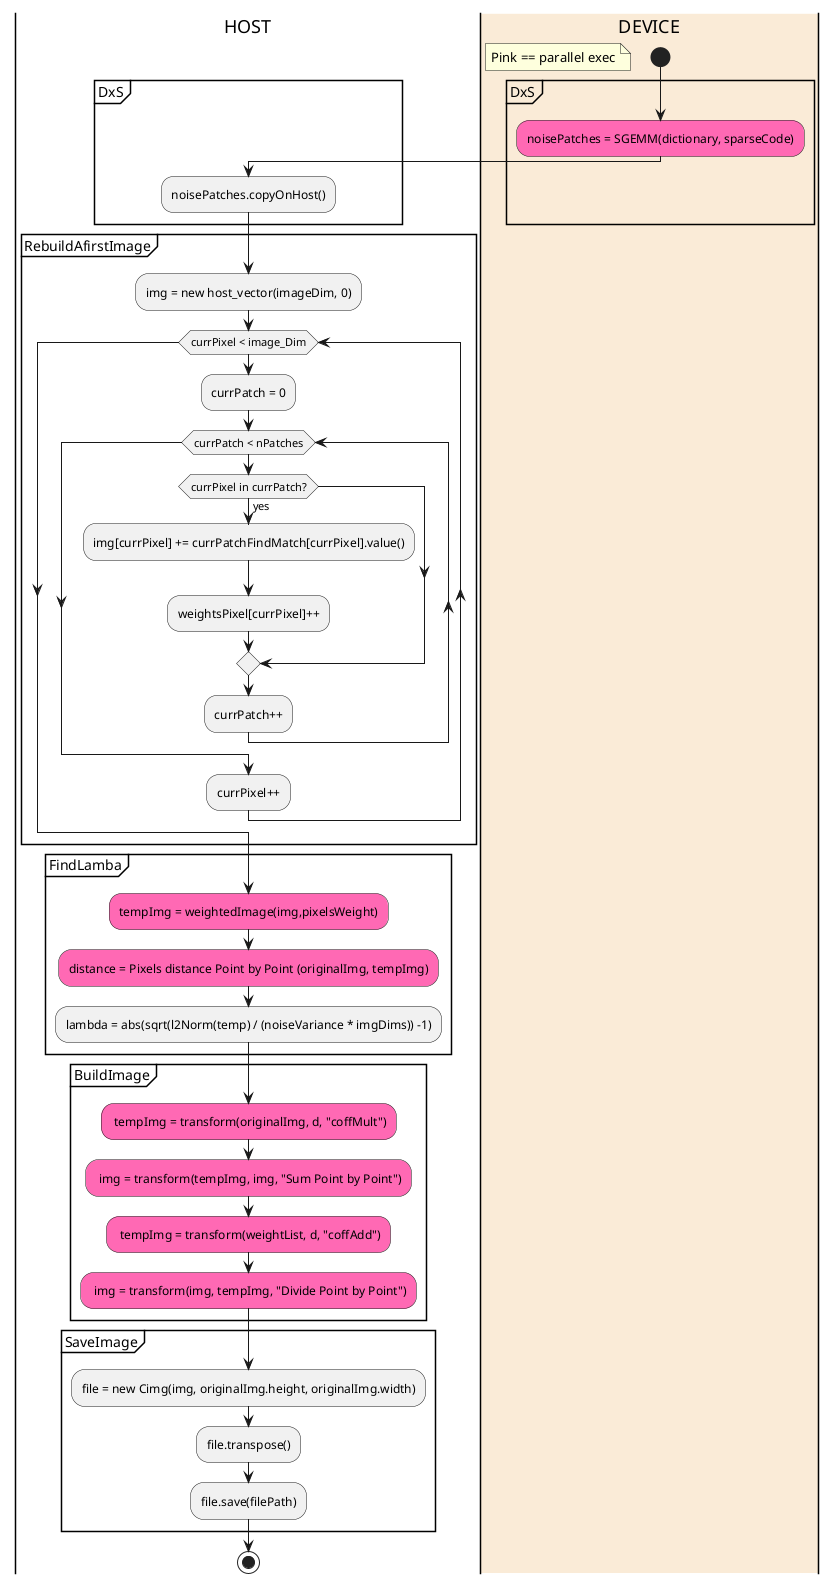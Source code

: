 @startuml BuildImageDenoisedDiagram
|HOST|
|#AntiqueWhite|DEVICE|
start
floating note: Pink == parallel exec
partition DxS {
    #HotPink:noisePatches = SGEMM(dictionary, sparseCode);
    |HOST|
    :noisePatches.copyOnHost();
}

partition RebuildAfirstImage {
    :img = new host_vector(imageDim, 0);
    while (currPixel < image_Dim)
        :currPatch = 0;
        while(currPatch < nPatches)
            if(currPixel in currPatch?) then (yes)
                :img[currPixel] += currPatchFindMatch[currPixel].value();
                :weightsPixel[currPixel]++;
            endif
            :currPatch++;
        endwhile
        :currPixel++;
    endwhile
     
}

partition FindLamba {
    #HotPink:tempImg = weightedImage(img,pixelsWeight);
    #HotPink:distance = Pixels distance Point by Point (originalImg, tempImg);
    :lambda = abs(sqrt(l2Norm(temp) / (noiseVariance * imgDims)) -1);
}

partition BuildImage {
    #HotPink: tempImg = transform(originalImg, d, "coffMult");
    #HotPink: img = transform(tempImg, img, "Sum Point by Point");
    #HotPink: tempImg = transform(weightList, d, "coffAdd");
    #HotPink: img = transform(img, tempImg, "Divide Point by Point");
}

partition SaveImage {
    :file = new Cimg(img, originalImg.height, originalImg.width);
    :file.transpose();
    :file.save(filePath);
}

stop


@enduml